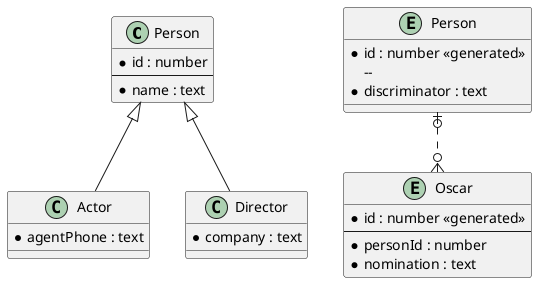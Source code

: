 ﻿@startuml
'https://plantuml.com/class-diagram

class Person {
  *id : number
  --
  *name : text
}

class Actor extends Person {
  *agentPhone : text
}

class Director extends Person {
 
  *company : text
}

entity "Person" as e01 {
 *id : number <<generated>>
  --
  *discriminator : text
}

entity "Oscar" as e02 {
  *id : number <<generated>>
  --
  *personId : number
  *nomination : text
}

e01 |o..o{ e02

@enduml